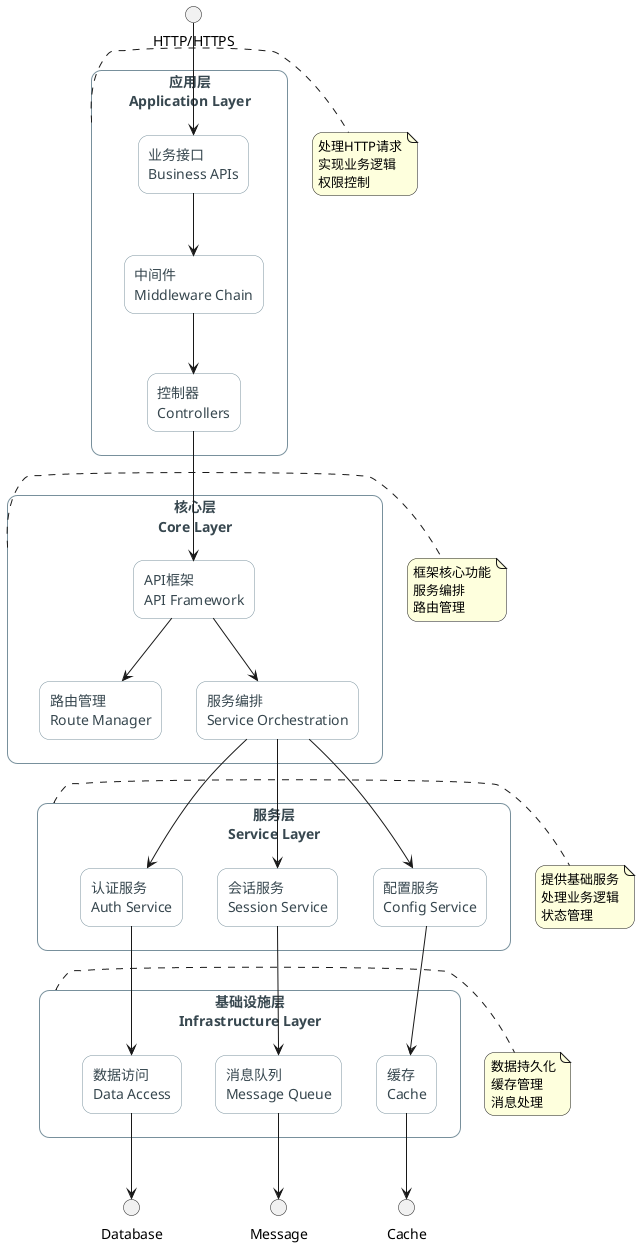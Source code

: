 @startuml NexFrame Logical Architecture

skinparam backgroundColor white
skinparam roundcorner 20
skinparam componentStyle uml2

' 定义样式
skinparam rectangle {
    BackgroundColor white
    BorderColor #78909C
    ArrowColor #78909C
    FontColor #37474F
}

' 应用层
rectangle "应用层\nApplication Layer" as AL {
    rectangle "业务接口\nBusiness APIs" as API
    rectangle "控制器\nControllers" as CTRL
    rectangle "中间件\nMiddleware Chain" as MID
}

' 核心层
rectangle "核心层\nCore Layer" as CL {
    rectangle "API框架\nAPI Framework" as FRAME
    rectangle "路由管理\nRoute Manager" as ROUTE
    rectangle "服务编排\nService Orchestration" as ORCH
}

' 服务层
rectangle "服务层\nService Layer" as SL {
    rectangle "认证服务\nAuth Service" as AUTH
    rectangle "配置服务\nConfig Service" as CONF
    rectangle "会话服务\nSession Service" as SESS
}

' 基础设施层
rectangle "基础设施层\nInfrastructure Layer" as IL {
    rectangle "数据访问\nData Access" as DAO
    rectangle "缓存\nCache" as CACHE
    rectangle "消息队列\nMessage Queue" as MQ
}

' 外部接口
interface "HTTP/HTTPS" as HTTP
interface "Database" as DB
interface "Cache" as CS
interface "Message" as MS

' 连接关系
HTTP --> API
API --> MID
MID --> CTRL
CTRL --> FRAME

FRAME --> ROUTE
FRAME --> ORCH

ORCH --> AUTH
ORCH --> CONF
ORCH --> SESS

AUTH --> DAO
CONF --> CACHE
SESS --> MQ

DAO --> DB
CACHE --> CS
MQ --> MS

' 添加说明注释
note right of AL : 处理HTTP请求\n实现业务逻辑\n权限控制
note right of CL : 框架核心功能\n服务编排\n路由管理
note right of SL : 提供基础服务\n处理业务逻辑\n状态管理
note right of IL : 数据持久化\n缓存管理\n消息处理

@enduml